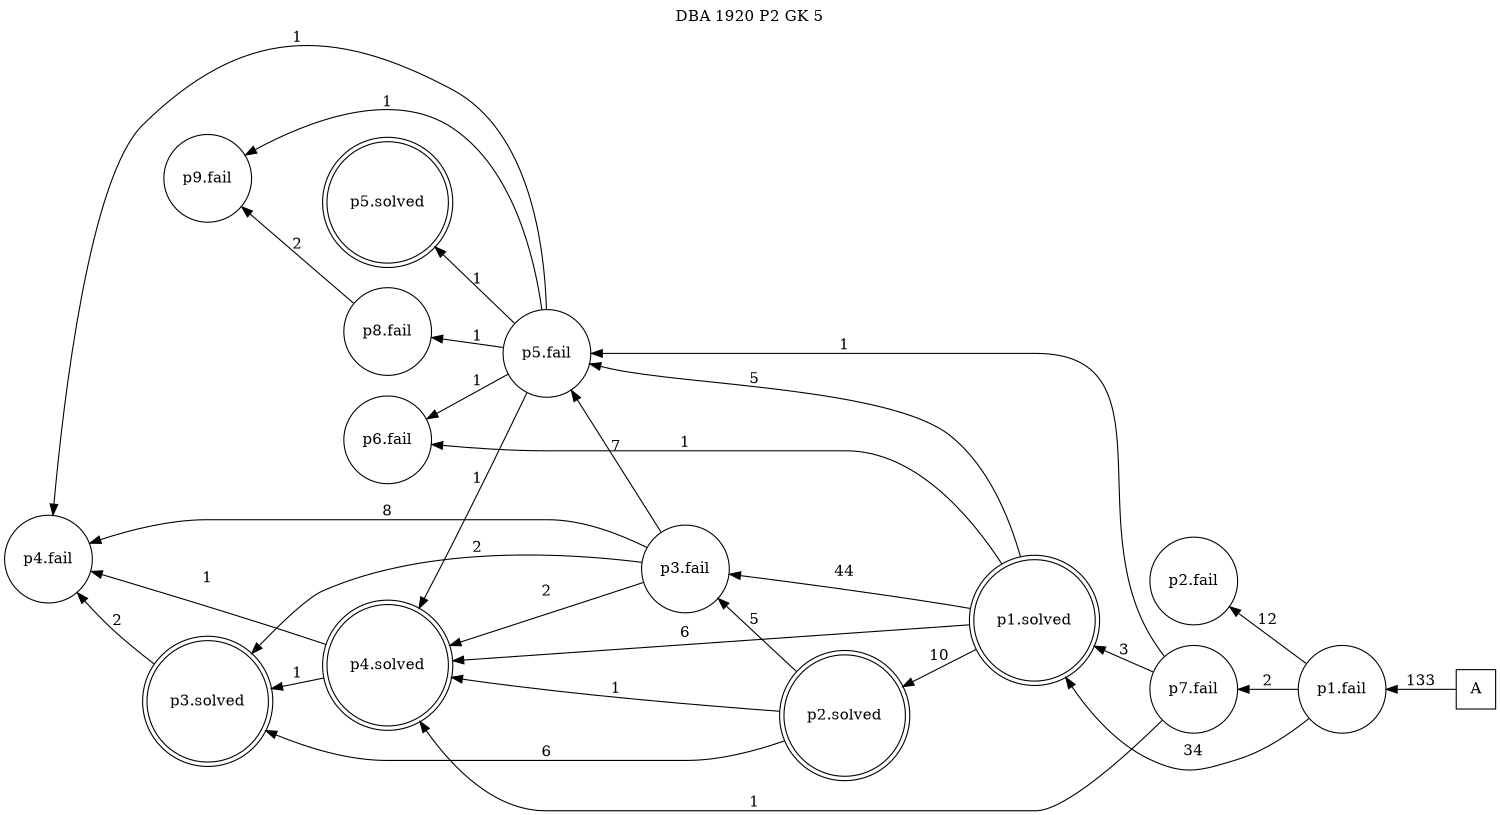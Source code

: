 digraph DBA_1920_P2_GK_5_GOOD {
labelloc="tl"
label= " DBA 1920 P2 GK 5 "
rankdir="RL";
graph [ size=" 10 , 10 !"]

"A" [shape="square" label="A"]
"p1.fail" [shape="circle" label="p1.fail"]
"p2.fail" [shape="circle" label="p2.fail"]
"p1.solved" [shape="doublecircle" label="p1.solved"]
"p2.solved" [shape="doublecircle" label="p2.solved"]
"p3.fail" [shape="circle" label="p3.fail"]
"p4.fail" [shape="circle" label="p4.fail"]
"p5.fail" [shape="circle" label="p5.fail"]
"p4.solved" [shape="doublecircle" label="p4.solved"]
"p3.solved" [shape="doublecircle" label="p3.solved"]
"p6.fail" [shape="circle" label="p6.fail"]
"p7.fail" [shape="circle" label="p7.fail"]
"p8.fail" [shape="circle" label="p8.fail"]
"p9.fail" [shape="circle" label="p9.fail"]
"p5.solved" [shape="doublecircle" label="p5.solved"]
"A" -> "p1.fail" [ label=133]
"p1.fail" -> "p2.fail" [ label=12]
"p1.fail" -> "p1.solved" [ label=34]
"p1.fail" -> "p7.fail" [ label=2]
"p1.solved" -> "p2.solved" [ label=10]
"p1.solved" -> "p3.fail" [ label=44]
"p1.solved" -> "p5.fail" [ label=5]
"p1.solved" -> "p4.solved" [ label=6]
"p1.solved" -> "p6.fail" [ label=1]
"p2.solved" -> "p3.fail" [ label=5]
"p2.solved" -> "p4.solved" [ label=1]
"p2.solved" -> "p3.solved" [ label=6]
"p3.fail" -> "p4.fail" [ label=8]
"p3.fail" -> "p5.fail" [ label=7]
"p3.fail" -> "p4.solved" [ label=2]
"p3.fail" -> "p3.solved" [ label=2]
"p5.fail" -> "p4.fail" [ label=1]
"p5.fail" -> "p4.solved" [ label=1]
"p5.fail" -> "p6.fail" [ label=1]
"p5.fail" -> "p8.fail" [ label=1]
"p5.fail" -> "p9.fail" [ label=1]
"p5.fail" -> "p5.solved" [ label=1]
"p4.solved" -> "p4.fail" [ label=1]
"p4.solved" -> "p3.solved" [ label=1]
"p3.solved" -> "p4.fail" [ label=2]
"p7.fail" -> "p1.solved" [ label=3]
"p7.fail" -> "p5.fail" [ label=1]
"p7.fail" -> "p4.solved" [ label=1]
"p8.fail" -> "p9.fail" [ label=2]
}
